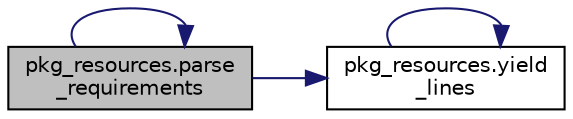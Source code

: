 digraph "pkg_resources.parse_requirements"
{
 // LATEX_PDF_SIZE
  edge [fontname="Helvetica",fontsize="10",labelfontname="Helvetica",labelfontsize="10"];
  node [fontname="Helvetica",fontsize="10",shape=record];
  rankdir="LR";
  Node1 [label="pkg_resources.parse\l_requirements",height=0.2,width=0.4,color="black", fillcolor="grey75", style="filled", fontcolor="black",tooltip=" "];
  Node1 -> Node1 [color="midnightblue",fontsize="10",style="solid",fontname="Helvetica"];
  Node1 -> Node2 [color="midnightblue",fontsize="10",style="solid",fontname="Helvetica"];
  Node2 [label="pkg_resources.yield\l_lines",height=0.2,width=0.4,color="black", fillcolor="white", style="filled",URL="$d0/de1/namespacepkg__resources.html#a0eafea5b96ff98a74cd3340af8bc1cc6",tooltip=" "];
  Node2 -> Node2 [color="midnightblue",fontsize="10",style="solid",fontname="Helvetica"];
}

